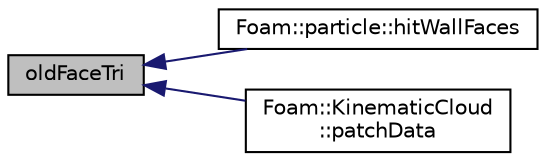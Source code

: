 digraph "oldFaceTri"
{
  bgcolor="transparent";
  edge [fontname="Helvetica",fontsize="10",labelfontname="Helvetica",labelfontsize="10"];
  node [fontname="Helvetica",fontsize="10",shape=record];
  rankdir="LR";
  Node1 [label="oldFaceTri",height=0.2,width=0.4,color="black", fillcolor="grey75", style="filled", fontcolor="black"];
  Node1 -> Node2 [dir="back",color="midnightblue",fontsize="10",style="solid",fontname="Helvetica"];
  Node2 [label="Foam::particle::hitWallFaces",height=0.2,width=0.4,color="black",URL="$a01774.html#abf78981c0a99e9f135ebc37efcfd1544"];
  Node1 -> Node3 [dir="back",color="midnightblue",fontsize="10",style="solid",fontname="Helvetica"];
  Node3 [label="Foam::KinematicCloud\l::patchData",height=0.2,width=0.4,color="black",URL="$a01231.html#a0c664da22844eec71d883eb499f5f1b9",tooltip="Calculate the patch normal and velocity to interact with,. "];
}
